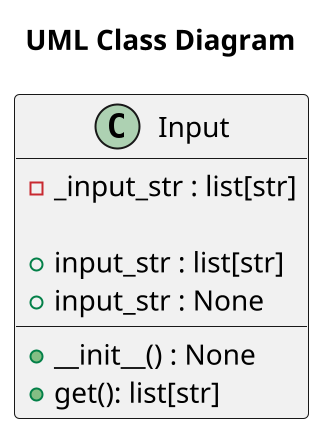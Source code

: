 @startuml
scale 2
title "UML Class Diagram"
class Input {
    -_input_str : list[str]

    +__init__() : None
    +input_str : list[str]
    +input_str : None
    +get(): list[str]
}
@enduml
